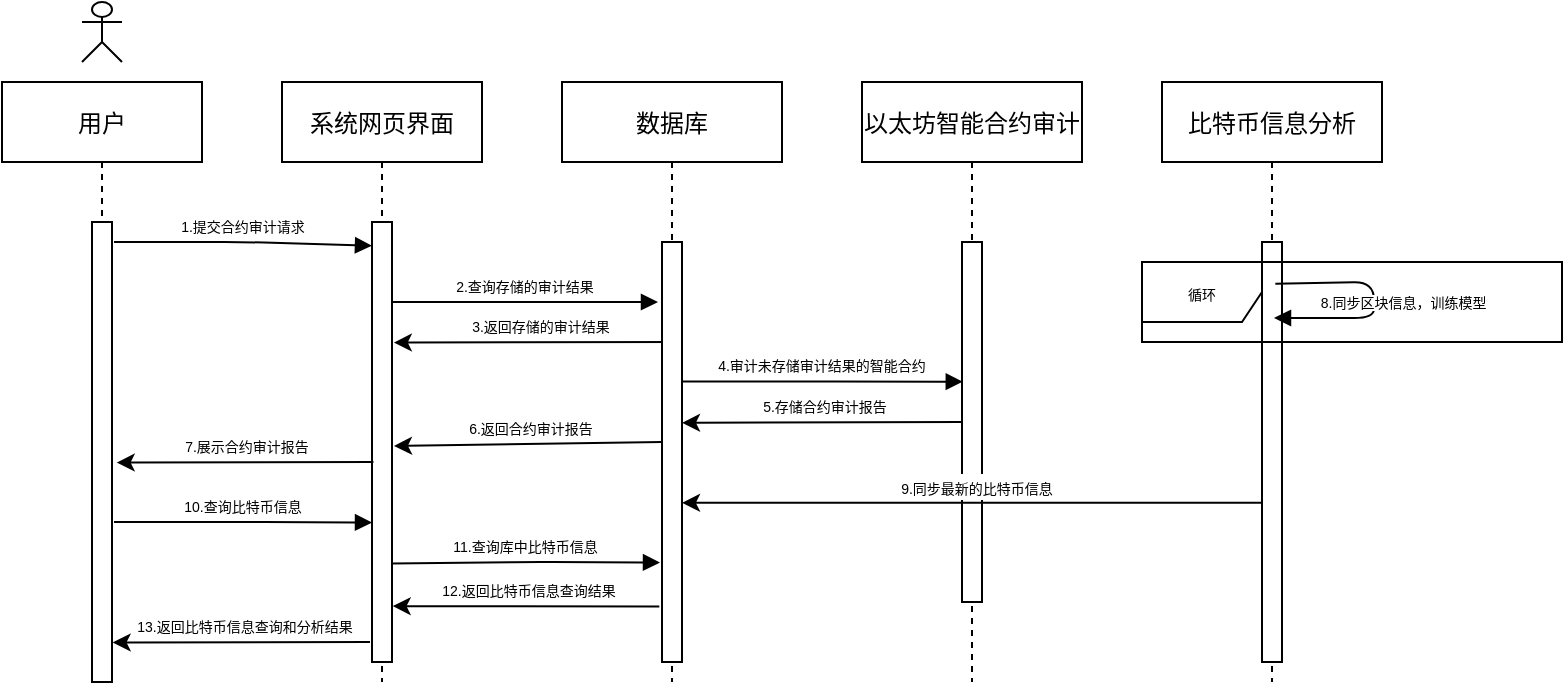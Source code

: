 <mxfile version="14.2.4" type="github"><diagram id="kgpKYQtTHZ0yAKxKKP6v" name="Page-1"><mxGraphModel dx="475" dy="251" grid="1" gridSize="10" guides="1" tooltips="1" connect="1" arrows="1" fold="1" page="1" pageScale="1" pageWidth="850" pageHeight="1100" math="0" shadow="0"><root><mxCell id="0"/><mxCell id="1" parent="0"/><mxCell id="3nuBFxr9cyL0pnOWT2aG-1" value="系统网页界面" style="shape=umlLifeline;perimeter=lifelinePerimeter;container=1;collapsible=0;recursiveResize=0;rounded=0;shadow=0;strokeWidth=1;fontFamily=Garamond;" parent="1" vertex="1"><mxGeometry x="170" y="190" width="100" height="300" as="geometry"/></mxCell><mxCell id="3nuBFxr9cyL0pnOWT2aG-2" value="" style="points=[];perimeter=orthogonalPerimeter;rounded=0;shadow=0;strokeWidth=1;" parent="3nuBFxr9cyL0pnOWT2aG-1" vertex="1"><mxGeometry x="45" y="70" width="10" height="220" as="geometry"/></mxCell><mxCell id="3nuBFxr9cyL0pnOWT2aG-5" value="以太坊智能合约审计" style="shape=umlLifeline;perimeter=lifelinePerimeter;container=1;collapsible=0;recursiveResize=0;rounded=0;shadow=0;strokeWidth=1;" parent="1" vertex="1"><mxGeometry x="460" y="190" width="110" height="300" as="geometry"/></mxCell><mxCell id="3nuBFxr9cyL0pnOWT2aG-6" value="" style="points=[];perimeter=orthogonalPerimeter;rounded=0;shadow=0;strokeWidth=1;" parent="3nuBFxr9cyL0pnOWT2aG-5" vertex="1"><mxGeometry x="50" y="80" width="10" height="180" as="geometry"/></mxCell><mxCell id="oefgWrXp9b9dmfqzYPv9-2" value="比特币信息分析" style="shape=umlLifeline;perimeter=lifelinePerimeter;container=1;collapsible=0;recursiveResize=0;rounded=0;shadow=0;strokeWidth=1;" parent="1" vertex="1"><mxGeometry x="610" y="190" width="110" height="300" as="geometry"/></mxCell><mxCell id="oefgWrXp9b9dmfqzYPv9-3" value="" style="points=[];perimeter=orthogonalPerimeter;rounded=0;shadow=0;strokeWidth=1;" parent="oefgWrXp9b9dmfqzYPv9-2" vertex="1"><mxGeometry x="50" y="80" width="10" height="210" as="geometry"/></mxCell><mxCell id="oefgWrXp9b9dmfqzYPv9-6" value="8.同步区块信息，训练模型" style="verticalAlign=bottom;endArrow=block;shadow=0;strokeWidth=1;exitX=1.067;exitY=0.068;exitDx=0;exitDy=0;exitPerimeter=0;fontSize=7;" parent="1" edge="1"><mxGeometry x="0.148" y="-15" relative="1" as="geometry"><mxPoint x="666.67" y="290.92" as="sourcePoint"/><mxPoint x="666" y="308" as="targetPoint"/><Array as="points"><mxPoint x="716" y="290"/><mxPoint x="716" y="308"/></Array><mxPoint x="15" y="15" as="offset"/></mxGeometry></mxCell><mxCell id="L75oaCOi5403GgUs-St9-1" value="" style="endArrow=classic;html=1;entryX=1.091;entryY=0.274;entryDx=0;entryDy=0;entryPerimeter=0;" parent="1" edge="1" target="3nuBFxr9cyL0pnOWT2aG-2"><mxGeometry width="50" height="50" relative="1" as="geometry"><mxPoint x="370.07" y="320" as="sourcePoint"/><mxPoint x="225" y="321" as="targetPoint"/></mxGeometry></mxCell><mxCell id="L75oaCOi5403GgUs-St9-2" value="&lt;font style=&quot;font-size: 7px&quot;&gt;3.返回存储的审计结果&lt;/font&gt;" style="edgeLabel;html=1;align=center;verticalAlign=middle;resizable=0;points=[];" parent="L75oaCOi5403GgUs-St9-1" vertex="1" connectable="0"><mxGeometry x="-0.011" y="1" relative="1" as="geometry"><mxPoint y="-10" as="offset"/></mxGeometry></mxCell><mxCell id="V7POjTPoLcevZi_3_g4T-1" value="" style="shape=umlActor;verticalLabelPosition=bottom;verticalAlign=top;html=1;outlineConnect=0;" vertex="1" parent="1"><mxGeometry x="70" y="150" width="20" height="30" as="geometry"/></mxCell><mxCell id="V7POjTPoLcevZi_3_g4T-2" value="用户" style="shape=umlLifeline;perimeter=lifelinePerimeter;container=1;collapsible=0;recursiveResize=0;rounded=0;shadow=0;strokeWidth=1;fontFamily=Garamond;" vertex="1" parent="1"><mxGeometry x="30" y="190" width="100" height="300" as="geometry"/></mxCell><mxCell id="V7POjTPoLcevZi_3_g4T-3" value="" style="points=[];perimeter=orthogonalPerimeter;rounded=0;shadow=0;strokeWidth=1;" vertex="1" parent="V7POjTPoLcevZi_3_g4T-2"><mxGeometry x="45" y="70" width="10" height="230" as="geometry"/></mxCell><mxCell id="V7POjTPoLcevZi_3_g4T-7" value="1.提交合约审计请求" style="verticalAlign=bottom;endArrow=block;shadow=0;strokeWidth=1;fontSize=7;entryX=0;entryY=0.054;entryDx=0;entryDy=0;entryPerimeter=0;" edge="1" parent="1" target="3nuBFxr9cyL0pnOWT2aG-2"><mxGeometry relative="1" as="geometry"><mxPoint x="86" y="270" as="sourcePoint"/><mxPoint x="210" y="270" as="targetPoint"/><Array as="points"><mxPoint x="151" y="270"/></Array></mxGeometry></mxCell><mxCell id="V7POjTPoLcevZi_3_g4T-9" value="数据库" style="shape=umlLifeline;perimeter=lifelinePerimeter;container=1;collapsible=0;recursiveResize=0;rounded=0;shadow=0;strokeWidth=1;" vertex="1" parent="1"><mxGeometry x="310" y="190" width="110" height="300" as="geometry"/></mxCell><mxCell id="V7POjTPoLcevZi_3_g4T-10" value="" style="points=[];perimeter=orthogonalPerimeter;rounded=0;shadow=0;strokeWidth=1;" vertex="1" parent="V7POjTPoLcevZi_3_g4T-9"><mxGeometry x="50" y="80" width="10" height="210" as="geometry"/></mxCell><mxCell id="3nuBFxr9cyL0pnOWT2aG-8" value="2.查询存储的审计结果" style="verticalAlign=bottom;endArrow=block;shadow=0;strokeWidth=1;fontSize=7;" parent="V7POjTPoLcevZi_3_g4T-9" edge="1"><mxGeometry relative="1" as="geometry"><mxPoint x="-85" y="110" as="sourcePoint"/><mxPoint x="48" y="110" as="targetPoint"/><Array as="points"><mxPoint x="-20" y="110"/></Array></mxGeometry></mxCell><mxCell id="V7POjTPoLcevZi_3_g4T-13" value="4.审计未存储审计结果的智能合约" style="verticalAlign=bottom;endArrow=block;entryX=0.04;entryY=0.388;shadow=0;strokeWidth=1;fontSize=7;entryDx=0;entryDy=0;entryPerimeter=0;" edge="1" parent="1" target="3nuBFxr9cyL0pnOWT2aG-6"><mxGeometry relative="1" as="geometry"><mxPoint x="370" y="339.7" as="sourcePoint"/><mxPoint x="503.33" y="340.3" as="targetPoint"/><Array as="points"><mxPoint x="435" y="339.7"/></Array></mxGeometry></mxCell><mxCell id="V7POjTPoLcevZi_3_g4T-14" value="" style="endArrow=classic;html=1;entryX=1.036;entryY=0.318;entryDx=0;entryDy=0;entryPerimeter=0;" edge="1" parent="1"><mxGeometry width="50" height="50" relative="1" as="geometry"><mxPoint x="510" y="360" as="sourcePoint"/><mxPoint x="370.0" y="360.42" as="targetPoint"/></mxGeometry></mxCell><mxCell id="V7POjTPoLcevZi_3_g4T-15" value="&lt;font style=&quot;font-size: 7px&quot;&gt;5.存储合约审计报告&lt;/font&gt;" style="edgeLabel;html=1;align=center;verticalAlign=middle;resizable=0;points=[];" vertex="1" connectable="0" parent="V7POjTPoLcevZi_3_g4T-14"><mxGeometry x="-0.011" y="1" relative="1" as="geometry"><mxPoint y="-10" as="offset"/></mxGeometry></mxCell><mxCell id="V7POjTPoLcevZi_3_g4T-16" value="" style="endArrow=classic;html=1;" edge="1" parent="1"><mxGeometry width="50" height="50" relative="1" as="geometry"><mxPoint x="360" y="370" as="sourcePoint"/><mxPoint x="226" y="372" as="targetPoint"/></mxGeometry></mxCell><mxCell id="V7POjTPoLcevZi_3_g4T-17" value="&lt;font style=&quot;font-size: 7px&quot;&gt;6.返回合约审计报告&lt;/font&gt;" style="edgeLabel;html=1;align=center;verticalAlign=middle;resizable=0;points=[];" vertex="1" connectable="0" parent="V7POjTPoLcevZi_3_g4T-16"><mxGeometry x="-0.011" y="1" relative="1" as="geometry"><mxPoint y="-10" as="offset"/></mxGeometry></mxCell><mxCell id="V7POjTPoLcevZi_3_g4T-18" value="" style="endArrow=classic;html=1;entryX=1.234;entryY=0.523;entryDx=0;entryDy=0;entryPerimeter=0;" edge="1" parent="1" target="V7POjTPoLcevZi_3_g4T-3"><mxGeometry width="50" height="50" relative="1" as="geometry"><mxPoint x="215.72" y="380" as="sourcePoint"/><mxPoint x="85" y="381" as="targetPoint"/></mxGeometry></mxCell><mxCell id="V7POjTPoLcevZi_3_g4T-19" value="&lt;font style=&quot;font-size: 7px&quot;&gt;7.&lt;font style=&quot;font-size: 7px&quot;&gt;展示&lt;/font&gt;&lt;/font&gt;&lt;font style=&quot;font-size: 7px&quot;&gt;合约审计报告&lt;/font&gt;" style="edgeLabel;html=1;align=center;verticalAlign=middle;resizable=0;points=[];" vertex="1" connectable="0" parent="V7POjTPoLcevZi_3_g4T-18"><mxGeometry x="-0.011" y="1" relative="1" as="geometry"><mxPoint y="-10" as="offset"/></mxGeometry></mxCell><mxCell id="V7POjTPoLcevZi_3_g4T-20" value="10.查询比特币信息" style="verticalAlign=bottom;endArrow=block;shadow=0;strokeWidth=1;fontSize=7;entryX=0;entryY=0.054;entryDx=0;entryDy=0;entryPerimeter=0;" edge="1" parent="1"><mxGeometry relative="1" as="geometry"><mxPoint x="86" y="410" as="sourcePoint"/><mxPoint x="215" y="410.26" as="targetPoint"/><Array as="points"><mxPoint x="151" y="410"/></Array></mxGeometry></mxCell><mxCell id="V7POjTPoLcevZi_3_g4T-21" value="" style="endArrow=classic;html=1;entryX=1.036;entryY=0.318;entryDx=0;entryDy=0;entryPerimeter=0;exitX=0;exitY=0.621;exitDx=0;exitDy=0;exitPerimeter=0;" edge="1" parent="1" source="oefgWrXp9b9dmfqzYPv9-3"><mxGeometry width="50" height="50" relative="1" as="geometry"><mxPoint x="650" y="400" as="sourcePoint"/><mxPoint x="370.0" y="400.42" as="targetPoint"/></mxGeometry></mxCell><mxCell id="V7POjTPoLcevZi_3_g4T-22" value="&lt;font style=&quot;font-size: 7px&quot;&gt;9.同步最新的比特币信息&lt;/font&gt;" style="edgeLabel;html=1;align=center;verticalAlign=middle;resizable=0;points=[];" vertex="1" connectable="0" parent="V7POjTPoLcevZi_3_g4T-21"><mxGeometry x="-0.011" y="1" relative="1" as="geometry"><mxPoint y="-10" as="offset"/></mxGeometry></mxCell><mxCell id="V7POjTPoLcevZi_3_g4T-23" value="11.查询库中比特币信息" style="verticalAlign=bottom;endArrow=block;shadow=0;strokeWidth=1;fontSize=7;entryX=0;entryY=0.054;entryDx=0;entryDy=0;entryPerimeter=0;exitX=0.974;exitY=0.776;exitDx=0;exitDy=0;exitPerimeter=0;" edge="1" parent="1" source="3nuBFxr9cyL0pnOWT2aG-2"><mxGeometry relative="1" as="geometry"><mxPoint x="230" y="430" as="sourcePoint"/><mxPoint x="359" y="430.26" as="targetPoint"/><Array as="points"><mxPoint x="295" y="430"/></Array></mxGeometry></mxCell><mxCell id="V7POjTPoLcevZi_3_g4T-24" value="" style="endArrow=classic;html=1;exitX=-0.133;exitY=0.868;exitDx=0;exitDy=0;exitPerimeter=0;entryX=1.033;entryY=0.873;entryDx=0;entryDy=0;entryPerimeter=0;" edge="1" parent="1" source="V7POjTPoLcevZi_3_g4T-10" target="3nuBFxr9cyL0pnOWT2aG-2"><mxGeometry width="50" height="50" relative="1" as="geometry"><mxPoint x="354" y="452" as="sourcePoint"/><mxPoint x="230" y="452" as="targetPoint"/></mxGeometry></mxCell><mxCell id="V7POjTPoLcevZi_3_g4T-25" value="&lt;font style=&quot;font-size: 7px&quot;&gt;12.返回比特币信息查询结果&lt;/font&gt;" style="edgeLabel;html=1;align=center;verticalAlign=middle;resizable=0;points=[];" vertex="1" connectable="0" parent="V7POjTPoLcevZi_3_g4T-24"><mxGeometry x="-0.011" y="1" relative="1" as="geometry"><mxPoint y="-10" as="offset"/></mxGeometry></mxCell><mxCell id="V7POjTPoLcevZi_3_g4T-26" value="" style="endArrow=classic;html=1;entryX=1.033;entryY=0.914;entryDx=0;entryDy=0;entryPerimeter=0;" edge="1" parent="1" target="V7POjTPoLcevZi_3_g4T-3"><mxGeometry width="50" height="50" relative="1" as="geometry"><mxPoint x="214" y="470" as="sourcePoint"/><mxPoint x="90" y="472" as="targetPoint"/></mxGeometry></mxCell><mxCell id="V7POjTPoLcevZi_3_g4T-27" value="&lt;font style=&quot;font-size: 7px&quot;&gt;13.返回比特币信息查询和分析结果&lt;/font&gt;" style="edgeLabel;html=1;align=center;verticalAlign=middle;resizable=0;points=[];" vertex="1" connectable="0" parent="V7POjTPoLcevZi_3_g4T-26"><mxGeometry x="-0.011" y="1" relative="1" as="geometry"><mxPoint y="-10" as="offset"/></mxGeometry></mxCell><mxCell id="V7POjTPoLcevZi_3_g4T-30" value="&lt;font style=&quot;font-size: 7px&quot;&gt;循环&lt;/font&gt;" style="shape=umlFrame;whiteSpace=wrap;html=1;" vertex="1" parent="1"><mxGeometry x="600" y="280" width="210" height="40" as="geometry"/></mxCell></root></mxGraphModel></diagram></mxfile>